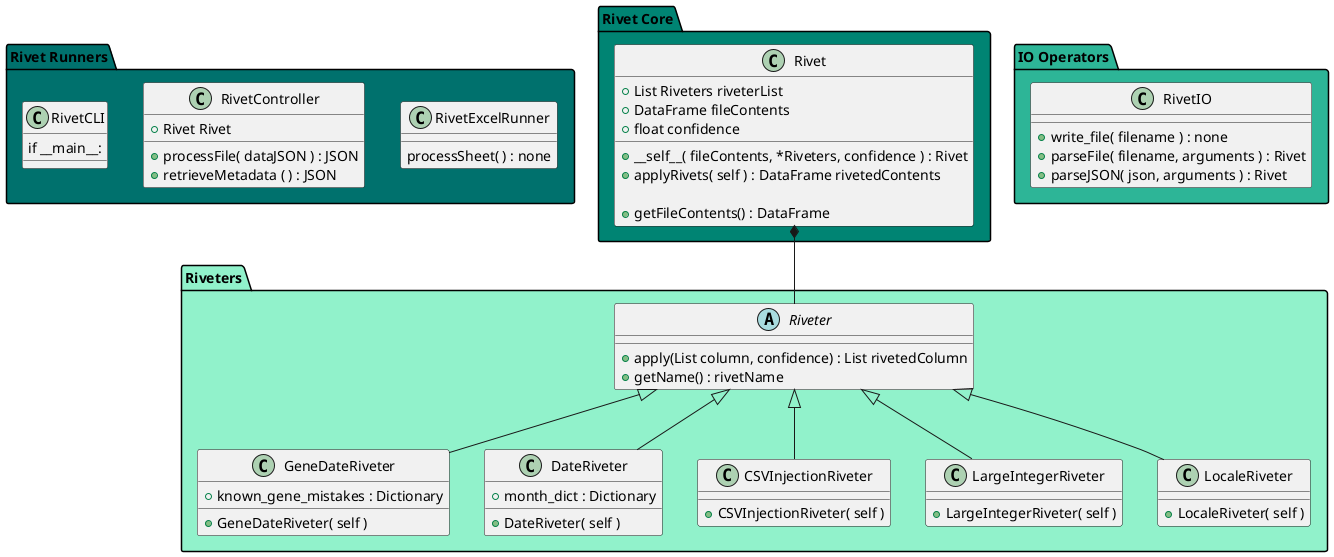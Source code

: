 @startuml Rosie-Rivet

package "Rivet Runners" #00716d {
    class RivetController {
        + Rivet Rivet
        + processFile( dataJSON ) : JSON 
        + retrieveMetadata ( ) : JSON
    }

    class RivetCLI {
        if __main__:
    }

    class RivetExcelRunner {
        processSheet( ) : none
    }
}

package "Rivet Core" #008473 {
    class Rivet {
        + List Riveters riveterList
        + DataFrame fileContents
        + float confidence

        + __self__( fileContents, *Riveters, confidence ) : Rivet
        + applyRivets( self ) : DataFrame rivetedContents

        + getFileContents() : DataFrame
    }
}

package "IO Operators" #2db597 {
    class RivetIO {
        + write_file( filename ) : none
        + parseFile( filename, arguments ) : Rivet
        + parseJSON( json, arguments ) : Rivet
    }
}

package "Riveters"  #91f2cb {
    abstract class Riveter {
        + apply(List column, confidence) : List rivetedColumn
        + getName() : rivetName
    }

    class GeneDateRiveter extends Riveter {
        + known_gene_mistakes : Dictionary
        + GeneDateRiveter( self )
    }

    class DateRiveter extends Riveter {
        + month_dict : Dictionary
        + DateRiveter( self )
    }

    class CSVInjectionRiveter extends Riveter {
        + CSVInjectionRiveter( self )
    }

    class LargeIntegerRiveter extends Riveter {
        + LargeIntegerRiveter( self )
    }

    class LocaleRiveter extends Riveter {
        + LocaleRiveter( self )
    }
}


' change layout
Rivet *-- Riveter
RivetController -[hidden] RivetExcelRunner

@enduml